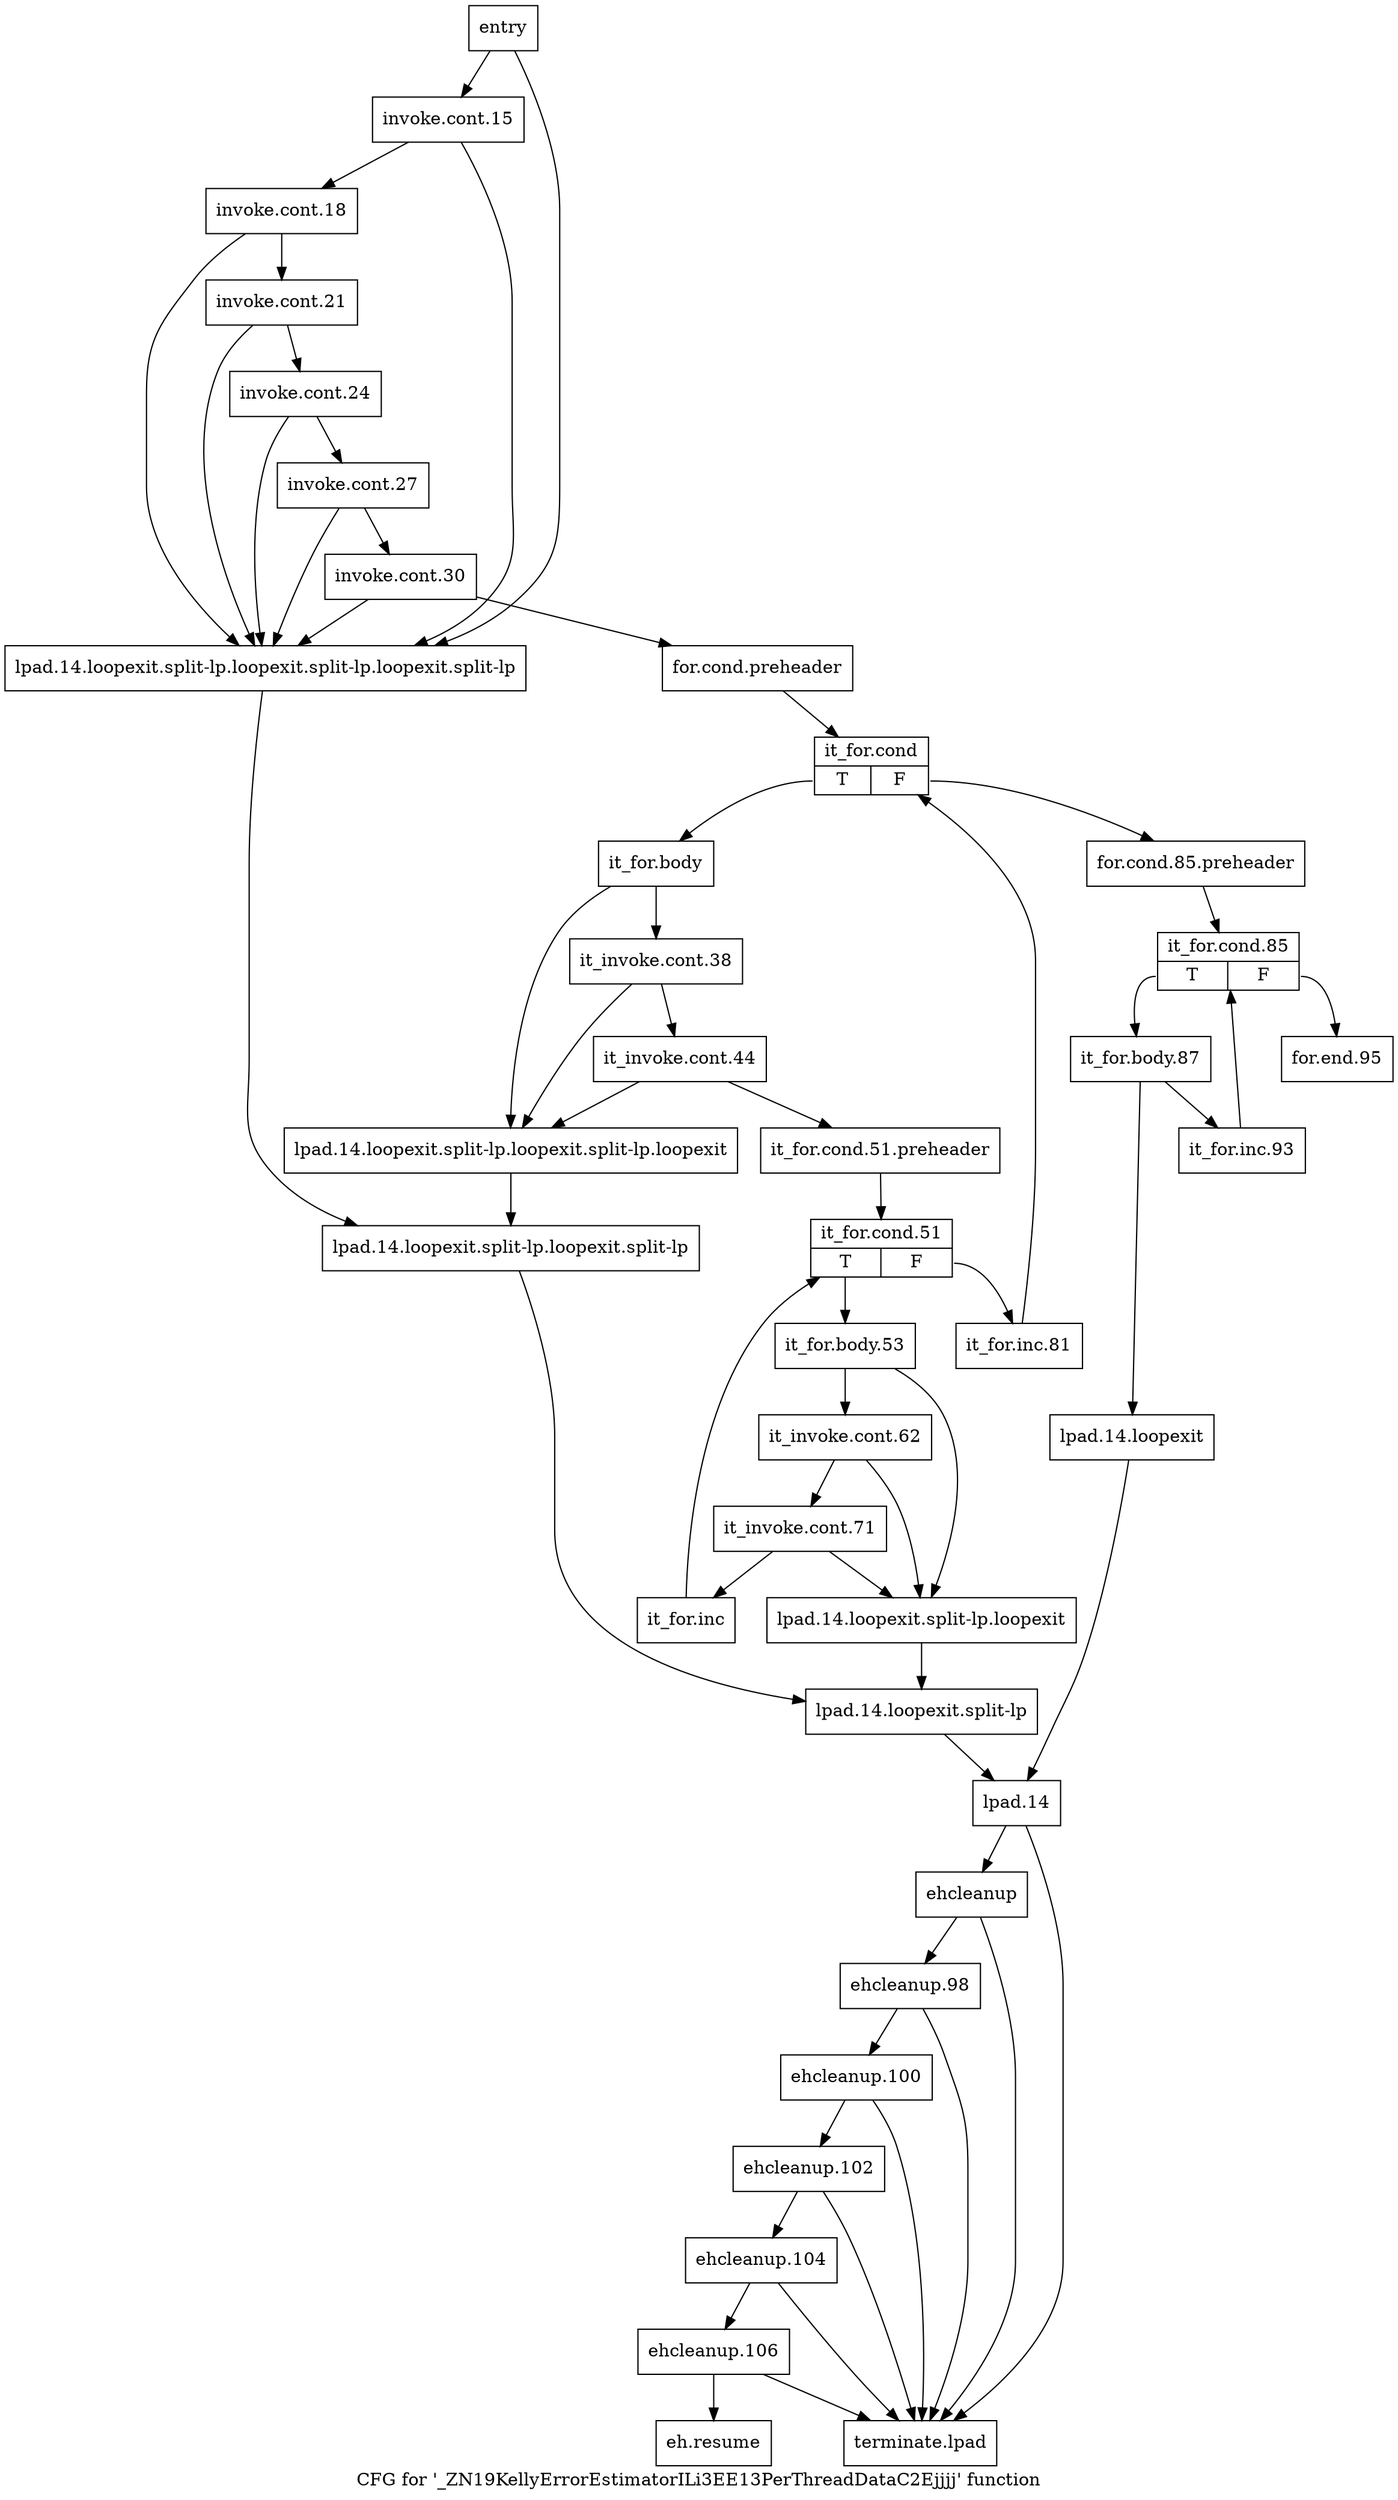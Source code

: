 digraph "CFG for '_ZN19KellyErrorEstimatorILi3EE13PerThreadDataC2Ejjjj' function" {
	label="CFG for '_ZN19KellyErrorEstimatorILi3EE13PerThreadDataC2Ejjjj' function";

	Node0x4a83db0 [shape=record,label="{entry}"];
	Node0x4a83db0 -> Node0x4a83e00;
	Node0x4a83db0 -> Node0x4a84490;
	Node0x4a83e00 [shape=record,label="{invoke.cont.15}"];
	Node0x4a83e00 -> Node0x4a83e50;
	Node0x4a83e00 -> Node0x4a84490;
	Node0x4a83e50 [shape=record,label="{invoke.cont.18}"];
	Node0x4a83e50 -> Node0x4a83ea0;
	Node0x4a83e50 -> Node0x4a84490;
	Node0x4a83ea0 [shape=record,label="{invoke.cont.21}"];
	Node0x4a83ea0 -> Node0x4a83ef0;
	Node0x4a83ea0 -> Node0x4a84490;
	Node0x4a83ef0 [shape=record,label="{invoke.cont.24}"];
	Node0x4a83ef0 -> Node0x4a83f40;
	Node0x4a83ef0 -> Node0x4a84490;
	Node0x4a83f40 [shape=record,label="{invoke.cont.27}"];
	Node0x4a83f40 -> Node0x4a83f90;
	Node0x4a83f40 -> Node0x4a84490;
	Node0x4a83f90 [shape=record,label="{invoke.cont.30}"];
	Node0x4a83f90 -> Node0x4a83fe0;
	Node0x4a83f90 -> Node0x4a84490;
	Node0x4a83fe0 [shape=record,label="{for.cond.preheader}"];
	Node0x4a83fe0 -> Node0x4a84030;
	Node0x4a84030 [shape=record,label="{it_for.cond|{<s0>T|<s1>F}}"];
	Node0x4a84030:s0 -> Node0x4a840d0;
	Node0x4a84030:s1 -> Node0x4a84080;
	Node0x4a84080 [shape=record,label="{for.cond.85.preheader}"];
	Node0x4a84080 -> Node0x4a84620;
	Node0x4a840d0 [shape=record,label="{it_for.body}"];
	Node0x4a840d0 -> Node0x4a84120;
	Node0x4a840d0 -> Node0x4a84440;
	Node0x4a84120 [shape=record,label="{it_invoke.cont.38}"];
	Node0x4a84120 -> Node0x4a84170;
	Node0x4a84120 -> Node0x4a84440;
	Node0x4a84170 [shape=record,label="{it_invoke.cont.44}"];
	Node0x4a84170 -> Node0x4a841c0;
	Node0x4a84170 -> Node0x4a84440;
	Node0x4a841c0 [shape=record,label="{it_for.cond.51.preheader}"];
	Node0x4a841c0 -> Node0x4a84210;
	Node0x4a84210 [shape=record,label="{it_for.cond.51|{<s0>T|<s1>F}}"];
	Node0x4a84210:s0 -> Node0x4a84260;
	Node0x4a84210:s1 -> Node0x4a845d0;
	Node0x4a84260 [shape=record,label="{it_for.body.53}"];
	Node0x4a84260 -> Node0x4a842b0;
	Node0x4a84260 -> Node0x4a843f0;
	Node0x4a842b0 [shape=record,label="{it_invoke.cont.62}"];
	Node0x4a842b0 -> Node0x4a84300;
	Node0x4a842b0 -> Node0x4a843f0;
	Node0x4a84300 [shape=record,label="{it_invoke.cont.71}"];
	Node0x4a84300 -> Node0x4a84350;
	Node0x4a84300 -> Node0x4a843f0;
	Node0x4a84350 [shape=record,label="{it_for.inc}"];
	Node0x4a84350 -> Node0x4a84210;
	Node0x4a843a0 [shape=record,label="{lpad.14.loopexit}"];
	Node0x4a843a0 -> Node0x4a84580;
	Node0x4a843f0 [shape=record,label="{lpad.14.loopexit.split-lp.loopexit}"];
	Node0x4a843f0 -> Node0x4a84530;
	Node0x4a84440 [shape=record,label="{lpad.14.loopexit.split-lp.loopexit.split-lp.loopexit}"];
	Node0x4a84440 -> Node0x4a844e0;
	Node0x4a84490 [shape=record,label="{lpad.14.loopexit.split-lp.loopexit.split-lp.loopexit.split-lp}"];
	Node0x4a84490 -> Node0x4a844e0;
	Node0x4a844e0 [shape=record,label="{lpad.14.loopexit.split-lp.loopexit.split-lp}"];
	Node0x4a844e0 -> Node0x4a84530;
	Node0x4a84530 [shape=record,label="{lpad.14.loopexit.split-lp}"];
	Node0x4a84530 -> Node0x4a84580;
	Node0x4a84580 [shape=record,label="{lpad.14}"];
	Node0x4a84580 -> Node0x4a84760;
	Node0x4a84580 -> Node0x4a84990;
	Node0x4a845d0 [shape=record,label="{it_for.inc.81}"];
	Node0x4a845d0 -> Node0x4a84030;
	Node0x4a84620 [shape=record,label="{it_for.cond.85|{<s0>T|<s1>F}}"];
	Node0x4a84620:s0 -> Node0x4a84670;
	Node0x4a84620:s1 -> Node0x4a84710;
	Node0x4a84670 [shape=record,label="{it_for.body.87}"];
	Node0x4a84670 -> Node0x4a846c0;
	Node0x4a84670 -> Node0x4a843a0;
	Node0x4a846c0 [shape=record,label="{it_for.inc.93}"];
	Node0x4a846c0 -> Node0x4a84620;
	Node0x4a84710 [shape=record,label="{for.end.95}"];
	Node0x4a84760 [shape=record,label="{ehcleanup}"];
	Node0x4a84760 -> Node0x4a847b0;
	Node0x4a84760 -> Node0x4a84990;
	Node0x4a847b0 [shape=record,label="{ehcleanup.98}"];
	Node0x4a847b0 -> Node0x4a84800;
	Node0x4a847b0 -> Node0x4a84990;
	Node0x4a84800 [shape=record,label="{ehcleanup.100}"];
	Node0x4a84800 -> Node0x4a84850;
	Node0x4a84800 -> Node0x4a84990;
	Node0x4a84850 [shape=record,label="{ehcleanup.102}"];
	Node0x4a84850 -> Node0x4a848a0;
	Node0x4a84850 -> Node0x4a84990;
	Node0x4a848a0 [shape=record,label="{ehcleanup.104}"];
	Node0x4a848a0 -> Node0x4a848f0;
	Node0x4a848a0 -> Node0x4a84990;
	Node0x4a848f0 [shape=record,label="{ehcleanup.106}"];
	Node0x4a848f0 -> Node0x4a84940;
	Node0x4a848f0 -> Node0x4a84990;
	Node0x4a84940 [shape=record,label="{eh.resume}"];
	Node0x4a84990 [shape=record,label="{terminate.lpad}"];
}
